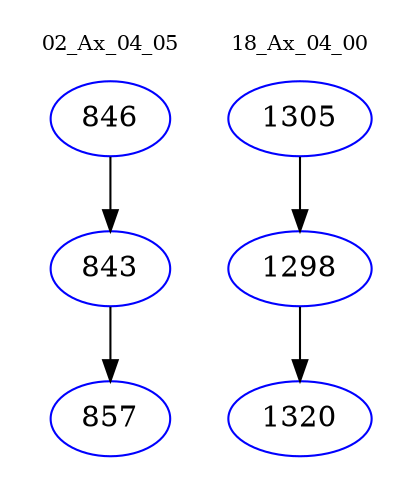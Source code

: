 digraph{
subgraph cluster_0 {
color = white
label = "02_Ax_04_05";
fontsize=10;
T0_846 [label="846", color="blue"]
T0_846 -> T0_843 [color="black"]
T0_843 [label="843", color="blue"]
T0_843 -> T0_857 [color="black"]
T0_857 [label="857", color="blue"]
}
subgraph cluster_1 {
color = white
label = "18_Ax_04_00";
fontsize=10;
T1_1305 [label="1305", color="blue"]
T1_1305 -> T1_1298 [color="black"]
T1_1298 [label="1298", color="blue"]
T1_1298 -> T1_1320 [color="black"]
T1_1320 [label="1320", color="blue"]
}
}

